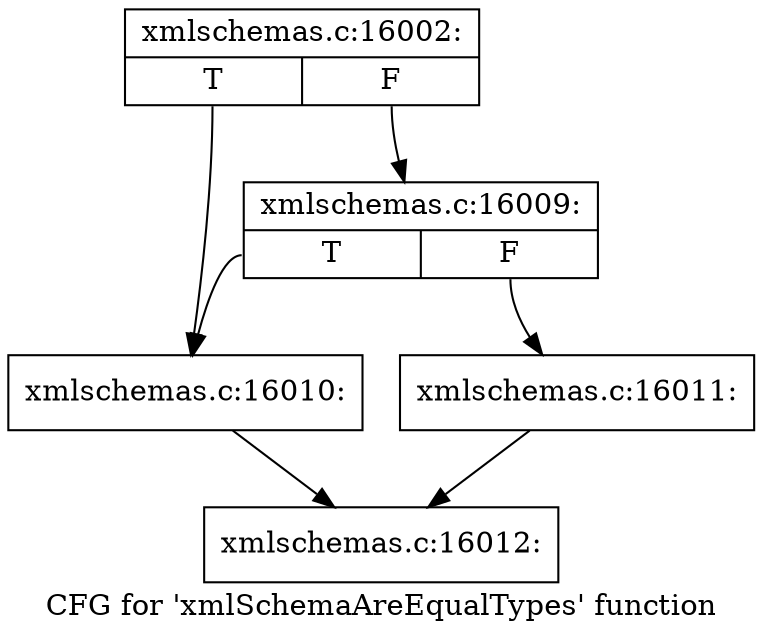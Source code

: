 digraph "CFG for 'xmlSchemaAreEqualTypes' function" {
	label="CFG for 'xmlSchemaAreEqualTypes' function";

	Node0x5321c10 [shape=record,label="{xmlschemas.c:16002:|{<s0>T|<s1>F}}"];
	Node0x5321c10:s0 -> Node0x531e960;
	Node0x5321c10:s1 -> Node0x531ea00;
	Node0x531ea00 [shape=record,label="{xmlschemas.c:16009:|{<s0>T|<s1>F}}"];
	Node0x531ea00:s0 -> Node0x531e960;
	Node0x531ea00:s1 -> Node0x531e9b0;
	Node0x531e960 [shape=record,label="{xmlschemas.c:16010:}"];
	Node0x531e960 -> Node0x531ec10;
	Node0x531e9b0 [shape=record,label="{xmlschemas.c:16011:}"];
	Node0x531e9b0 -> Node0x531ec10;
	Node0x531ec10 [shape=record,label="{xmlschemas.c:16012:}"];
}
